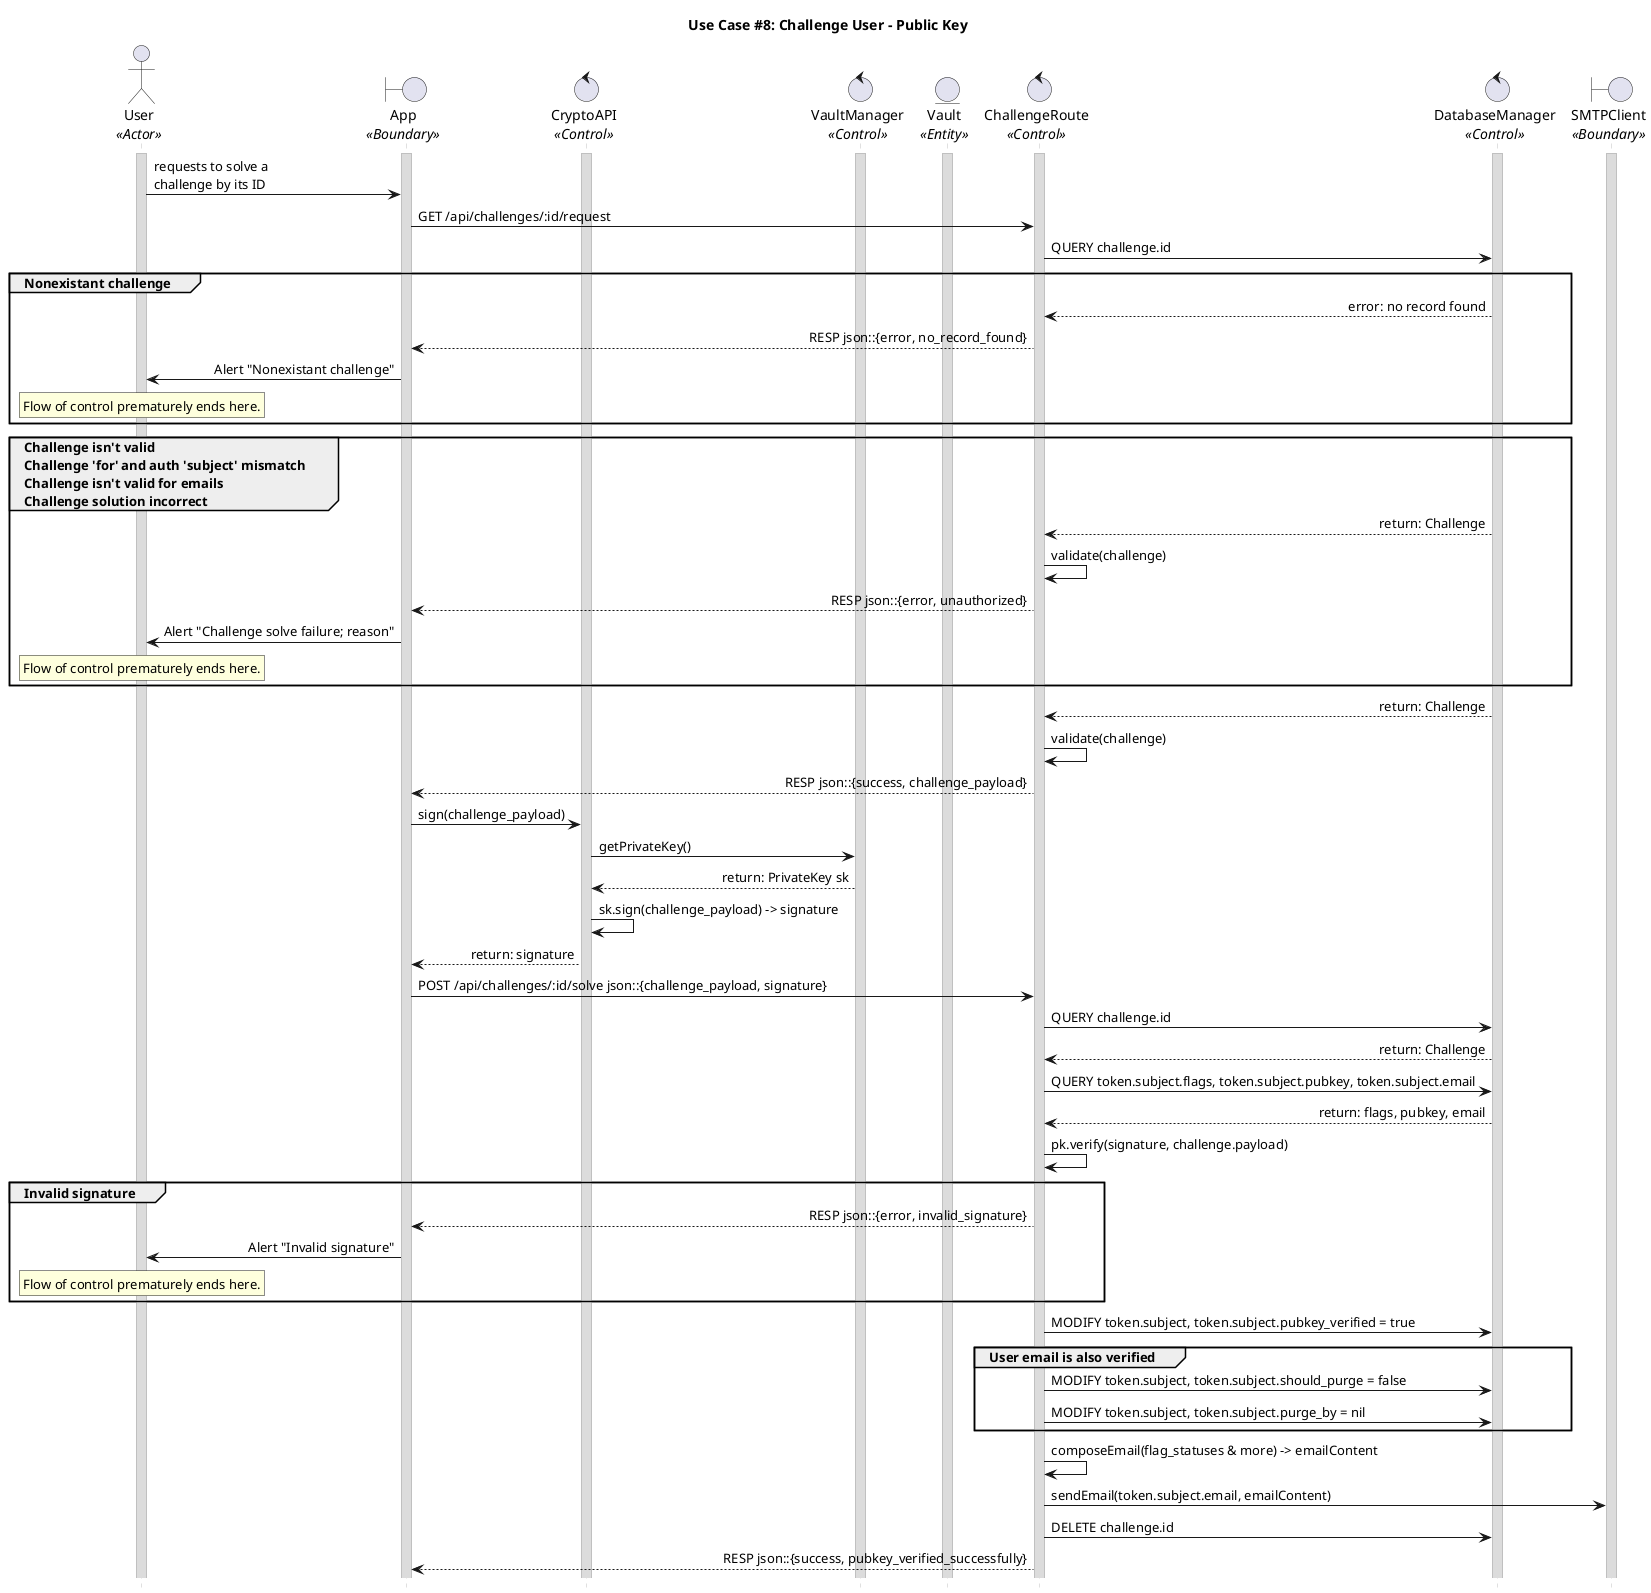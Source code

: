 @startuml uc08_pubkey
title "Use Case #8: Challenge User - Public Key"

'Styling goes here
hide footbox
skinparam stereotypePosition bottom
skinparam sequenceMessageAlign direction
skinparam sequence {
	LifeLineBorderColor #Silver
	LifeLineBackgroundColor #Gainsboro
}

'Setup the objects involved here
actor User as u <<Actor>>
boundary App as a <<Boundary>>
control CryptoAPI as ca <<Control>>
control VaultManager as vm <<Control>>
entity Vault as v <<Entity>>
control ChallengeRoute as cr <<Control>>
control DatabaseManager as db <<Control>>
boundary SMTPClient as sc <<Boundary>>

'Setup persistent objects here
activate u
activate a
activate ca
activate vm
activate v
activate cr
activate db
activate sc

'--- FLOW OF CONTROL STARTS HERE ---
'User submits a request to verify their public key.
u -> a: requests to solve a \nchallenge by its ID

'App requests the challenge from the server by its ID.
a -> cr: GET /api/challenges/:id/request

'Server checks if the challenge is valid
cr -> db: QUERY challenge.id

'Case 1: The challenge doesn't exist
group Nonexistant challenge
	db --> cr: error: no record found
	cr --> a: RESP json::{error, no_record_found}
	a -> u: Alert "Nonexistant challenge"
	rnote over u
	Flow of control prematurely ends here.
	endrnote
end

'Case 2: The challenge is invalid, not for this user, not email challenge, or the solution is incorrect.
group Challenge isn't valid \nChallenge 'for' and auth 'subject' mismatch \nChallenge isn't valid for emails \nChallenge solution incorrect
	db --> cr: return: Challenge
	cr -> cr: validate(challenge)
	cr --> a: RESP json::{error, unauthorized}
	a -> u: Alert "Challenge solve failure; reason"
	rnote over u
	Flow of control prematurely ends here.
	endrnote
end

'Default case: challenge exists and is valid.
db --> cr: return: Challenge
cr -> cr: validate(challenge)

'Server sends the challenge payload to the user.
cr --> a: RESP json::{success, challenge_payload}

'The app signs the challenge payload with the user's private key.
a -> ca: sign(challenge_payload)
ca -> vm: getPrivateKey()
vm --> ca: return: PrivateKey sk
ca -> ca: sk.sign(challenge_payload) -> signature
ca --> a: return: signature

'The app sends the signature to the server.
a -> cr: POST /api/challenges/:id/solve json::{challenge_payload, signature}

'The server queries the database for the challenge info
cr -> db: QUERY challenge.id
db --> cr: return: Challenge

'The server queries the database for the user flags public key, and email.
cr -> db: QUERY token.subject.flags, token.subject.pubkey, token.subject.email
db --> cr: return: flags, pubkey, email

'The server verifies the signature against the known public key.
cr -> cr: pk.verify(signature, challenge.payload)

'Case 1: The challenge doesn't exist
group Invalid signature
	cr --> a: RESP json::{error, invalid_signature}
	a -> u: Alert "Invalid signature"
	rnote over u
	Flow of control prematurely ends here.
	endrnote
end

'Default case: the verification succeeds. 
'Mark the user's public key as verified
cr -> db: MODIFY token.subject, token.subject.pubkey_verified = true

'Also unmark the user's account for deletion if the email is verified.
group User email is also verified
	cr -> db: MODIFY token.subject, token.subject.should_purge = false
	cr -> db: MODIFY token.subject, token.subject.purge_by = nil
end

'Email the user to inform of successful challenge completion and next steps.
cr -> cr: composeEmail(flag_statuses & more) -> emailContent
cr -> sc: sendEmail(token.subject.email, emailContent)

'Cleanup and return the feedback to the user
cr -> db: DELETE challenge.id
cr --> a: RESP json::{success, pubkey_verified_successfully}
'--- FLOW OF CONTROL ENDS HERE   ---

@enduml
